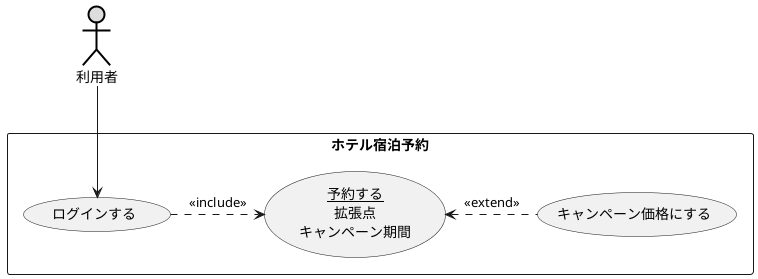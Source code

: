 @startuml ユースケース図
' left to right direction
actor 利用者#DDDDDD;line:black;line.bold;
rectangle ホテル宿泊予約{
usecase ログインする
usecase (<u>予約する</u>\n拡張点\nキャンペーン期間) as in
usecase キャンペーン価格にする
}
利用者 --> ログインする
ログインする .> in: << include >>
in <. キャンペーン価格にする:<< extend >>
@enduml